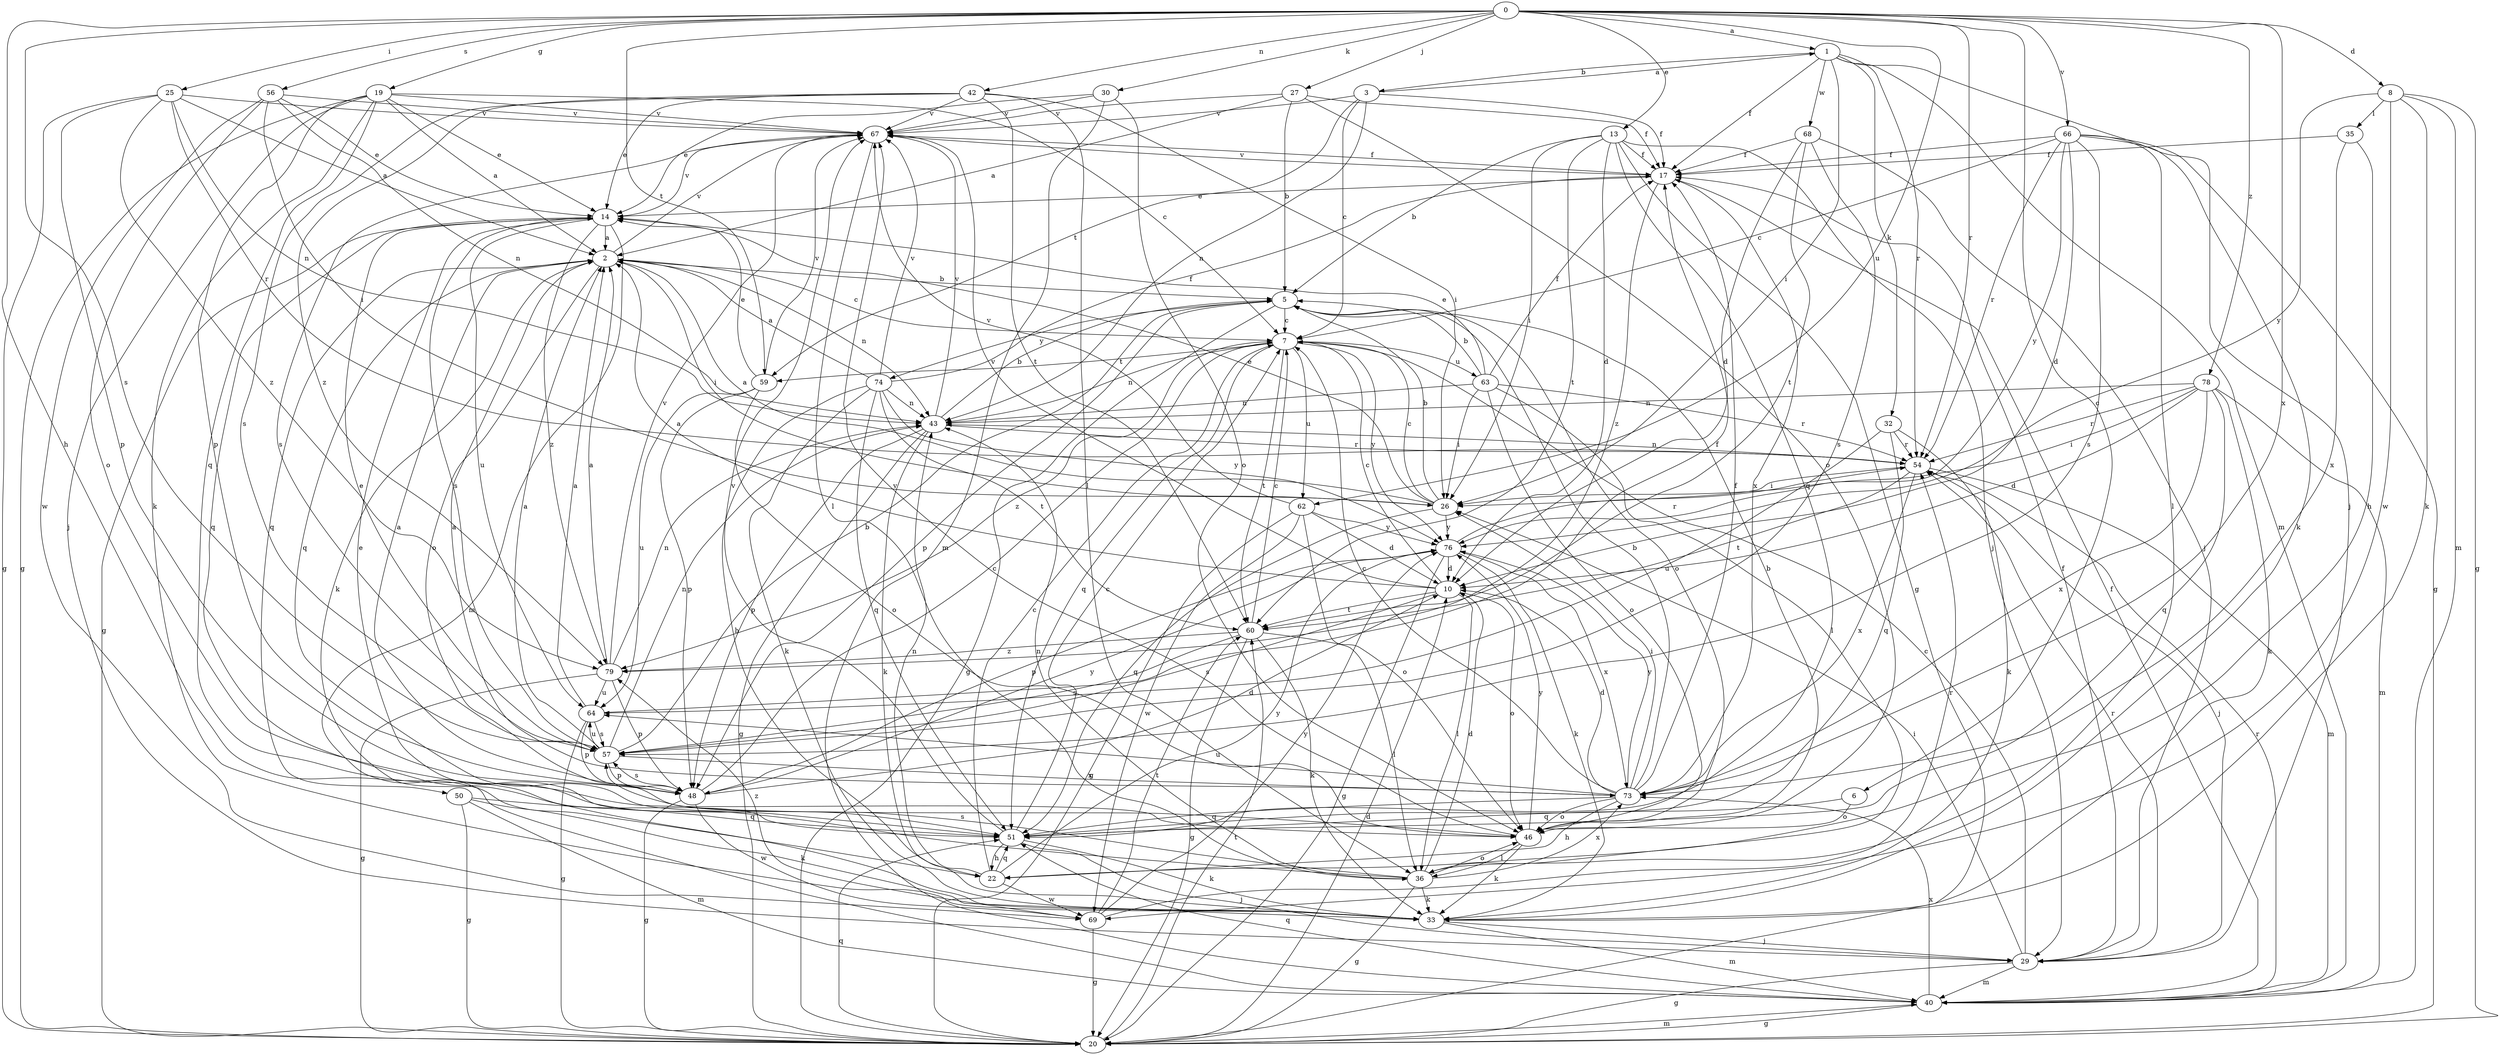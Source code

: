 strict digraph  {
0;
1;
2;
3;
5;
6;
7;
8;
10;
13;
14;
17;
19;
20;
22;
25;
26;
27;
29;
30;
32;
33;
35;
36;
40;
42;
43;
46;
48;
50;
51;
54;
56;
57;
59;
60;
62;
63;
64;
66;
67;
68;
69;
73;
74;
76;
78;
79;
0 -> 1  [label=a];
0 -> 6  [label=c];
0 -> 8  [label=d];
0 -> 13  [label=e];
0 -> 19  [label=g];
0 -> 22  [label=h];
0 -> 25  [label=i];
0 -> 27  [label=j];
0 -> 30  [label=k];
0 -> 42  [label=n];
0 -> 54  [label=r];
0 -> 56  [label=s];
0 -> 57  [label=s];
0 -> 59  [label=t];
0 -> 62  [label=u];
0 -> 66  [label=v];
0 -> 73  [label=x];
0 -> 78  [label=z];
1 -> 3  [label=b];
1 -> 17  [label=f];
1 -> 26  [label=i];
1 -> 29  [label=j];
1 -> 32  [label=k];
1 -> 40  [label=m];
1 -> 54  [label=r];
1 -> 68  [label=w];
2 -> 5  [label=b];
2 -> 7  [label=c];
2 -> 26  [label=i];
2 -> 33  [label=k];
2 -> 43  [label=n];
2 -> 46  [label=o];
2 -> 50  [label=q];
2 -> 51  [label=q];
2 -> 67  [label=v];
3 -> 1  [label=a];
3 -> 7  [label=c];
3 -> 17  [label=f];
3 -> 43  [label=n];
3 -> 59  [label=t];
3 -> 67  [label=v];
5 -> 7  [label=c];
5 -> 20  [label=g];
5 -> 46  [label=o];
5 -> 48  [label=p];
5 -> 74  [label=y];
6 -> 46  [label=o];
6 -> 51  [label=q];
7 -> 43  [label=n];
7 -> 51  [label=q];
7 -> 59  [label=t];
7 -> 60  [label=t];
7 -> 62  [label=u];
7 -> 63  [label=u];
7 -> 76  [label=y];
7 -> 79  [label=z];
8 -> 20  [label=g];
8 -> 33  [label=k];
8 -> 35  [label=l];
8 -> 40  [label=m];
8 -> 69  [label=w];
8 -> 76  [label=y];
10 -> 2  [label=a];
10 -> 7  [label=c];
10 -> 36  [label=l];
10 -> 46  [label=o];
10 -> 57  [label=s];
10 -> 60  [label=t];
10 -> 67  [label=v];
13 -> 5  [label=b];
13 -> 10  [label=d];
13 -> 17  [label=f];
13 -> 20  [label=g];
13 -> 26  [label=i];
13 -> 29  [label=j];
13 -> 51  [label=q];
13 -> 60  [label=t];
14 -> 2  [label=a];
14 -> 20  [label=g];
14 -> 40  [label=m];
14 -> 51  [label=q];
14 -> 57  [label=s];
14 -> 64  [label=u];
14 -> 67  [label=v];
14 -> 79  [label=z];
17 -> 14  [label=e];
17 -> 67  [label=v];
17 -> 73  [label=x];
17 -> 79  [label=z];
19 -> 2  [label=a];
19 -> 7  [label=c];
19 -> 14  [label=e];
19 -> 20  [label=g];
19 -> 29  [label=j];
19 -> 33  [label=k];
19 -> 48  [label=p];
19 -> 51  [label=q];
19 -> 67  [label=v];
20 -> 10  [label=d];
20 -> 40  [label=m];
20 -> 51  [label=q];
20 -> 60  [label=t];
22 -> 7  [label=c];
22 -> 43  [label=n];
22 -> 51  [label=q];
22 -> 69  [label=w];
22 -> 76  [label=y];
25 -> 2  [label=a];
25 -> 20  [label=g];
25 -> 43  [label=n];
25 -> 48  [label=p];
25 -> 54  [label=r];
25 -> 67  [label=v];
25 -> 79  [label=z];
26 -> 2  [label=a];
26 -> 5  [label=b];
26 -> 7  [label=c];
26 -> 14  [label=e];
26 -> 51  [label=q];
26 -> 76  [label=y];
27 -> 2  [label=a];
27 -> 5  [label=b];
27 -> 17  [label=f];
27 -> 46  [label=o];
27 -> 67  [label=v];
29 -> 7  [label=c];
29 -> 17  [label=f];
29 -> 20  [label=g];
29 -> 26  [label=i];
29 -> 40  [label=m];
29 -> 54  [label=r];
30 -> 14  [label=e];
30 -> 40  [label=m];
30 -> 46  [label=o];
30 -> 67  [label=v];
32 -> 33  [label=k];
32 -> 51  [label=q];
32 -> 54  [label=r];
32 -> 64  [label=u];
33 -> 29  [label=j];
33 -> 40  [label=m];
35 -> 17  [label=f];
35 -> 22  [label=h];
35 -> 73  [label=x];
36 -> 10  [label=d];
36 -> 14  [label=e];
36 -> 20  [label=g];
36 -> 33  [label=k];
36 -> 43  [label=n];
36 -> 46  [label=o];
36 -> 57  [label=s];
36 -> 73  [label=x];
40 -> 17  [label=f];
40 -> 20  [label=g];
40 -> 51  [label=q];
40 -> 54  [label=r];
40 -> 73  [label=x];
42 -> 14  [label=e];
42 -> 26  [label=i];
42 -> 36  [label=l];
42 -> 57  [label=s];
42 -> 60  [label=t];
42 -> 67  [label=v];
42 -> 79  [label=z];
43 -> 5  [label=b];
43 -> 20  [label=g];
43 -> 33  [label=k];
43 -> 48  [label=p];
43 -> 54  [label=r];
43 -> 67  [label=v];
46 -> 5  [label=b];
46 -> 33  [label=k];
46 -> 36  [label=l];
46 -> 67  [label=v];
46 -> 76  [label=y];
48 -> 2  [label=a];
48 -> 7  [label=c];
48 -> 10  [label=d];
48 -> 20  [label=g];
48 -> 57  [label=s];
48 -> 69  [label=w];
48 -> 76  [label=y];
50 -> 20  [label=g];
50 -> 33  [label=k];
50 -> 40  [label=m];
50 -> 51  [label=q];
51 -> 7  [label=c];
51 -> 22  [label=h];
51 -> 29  [label=j];
51 -> 33  [label=k];
51 -> 67  [label=v];
54 -> 26  [label=i];
54 -> 29  [label=j];
54 -> 40  [label=m];
54 -> 43  [label=n];
54 -> 60  [label=t];
54 -> 73  [label=x];
56 -> 14  [label=e];
56 -> 26  [label=i];
56 -> 43  [label=n];
56 -> 46  [label=o];
56 -> 67  [label=v];
56 -> 69  [label=w];
57 -> 2  [label=a];
57 -> 5  [label=b];
57 -> 14  [label=e];
57 -> 43  [label=n];
57 -> 48  [label=p];
57 -> 64  [label=u];
57 -> 73  [label=x];
59 -> 14  [label=e];
59 -> 46  [label=o];
59 -> 48  [label=p];
59 -> 64  [label=u];
59 -> 67  [label=v];
60 -> 7  [label=c];
60 -> 20  [label=g];
60 -> 33  [label=k];
60 -> 36  [label=l];
60 -> 57  [label=s];
60 -> 79  [label=z];
62 -> 10  [label=d];
62 -> 20  [label=g];
62 -> 46  [label=o];
62 -> 67  [label=v];
62 -> 69  [label=w];
62 -> 76  [label=y];
63 -> 5  [label=b];
63 -> 14  [label=e];
63 -> 17  [label=f];
63 -> 26  [label=i];
63 -> 36  [label=l];
63 -> 43  [label=n];
63 -> 46  [label=o];
63 -> 54  [label=r];
64 -> 2  [label=a];
64 -> 17  [label=f];
64 -> 20  [label=g];
64 -> 48  [label=p];
64 -> 57  [label=s];
66 -> 7  [label=c];
66 -> 10  [label=d];
66 -> 17  [label=f];
66 -> 20  [label=g];
66 -> 33  [label=k];
66 -> 36  [label=l];
66 -> 54  [label=r];
66 -> 57  [label=s];
66 -> 76  [label=y];
67 -> 17  [label=f];
67 -> 36  [label=l];
67 -> 57  [label=s];
68 -> 10  [label=d];
68 -> 17  [label=f];
68 -> 29  [label=j];
68 -> 57  [label=s];
68 -> 60  [label=t];
69 -> 20  [label=g];
69 -> 54  [label=r];
69 -> 60  [label=t];
69 -> 76  [label=y];
69 -> 79  [label=z];
73 -> 2  [label=a];
73 -> 5  [label=b];
73 -> 7  [label=c];
73 -> 10  [label=d];
73 -> 17  [label=f];
73 -> 22  [label=h];
73 -> 26  [label=i];
73 -> 46  [label=o];
73 -> 51  [label=q];
73 -> 64  [label=u];
73 -> 76  [label=y];
74 -> 2  [label=a];
74 -> 17  [label=f];
74 -> 22  [label=h];
74 -> 33  [label=k];
74 -> 43  [label=n];
74 -> 51  [label=q];
74 -> 60  [label=t];
74 -> 67  [label=v];
74 -> 76  [label=y];
76 -> 10  [label=d];
76 -> 20  [label=g];
76 -> 33  [label=k];
76 -> 48  [label=p];
76 -> 54  [label=r];
76 -> 73  [label=x];
78 -> 10  [label=d];
78 -> 26  [label=i];
78 -> 33  [label=k];
78 -> 40  [label=m];
78 -> 43  [label=n];
78 -> 51  [label=q];
78 -> 54  [label=r];
78 -> 73  [label=x];
79 -> 2  [label=a];
79 -> 20  [label=g];
79 -> 43  [label=n];
79 -> 48  [label=p];
79 -> 64  [label=u];
79 -> 67  [label=v];
}
